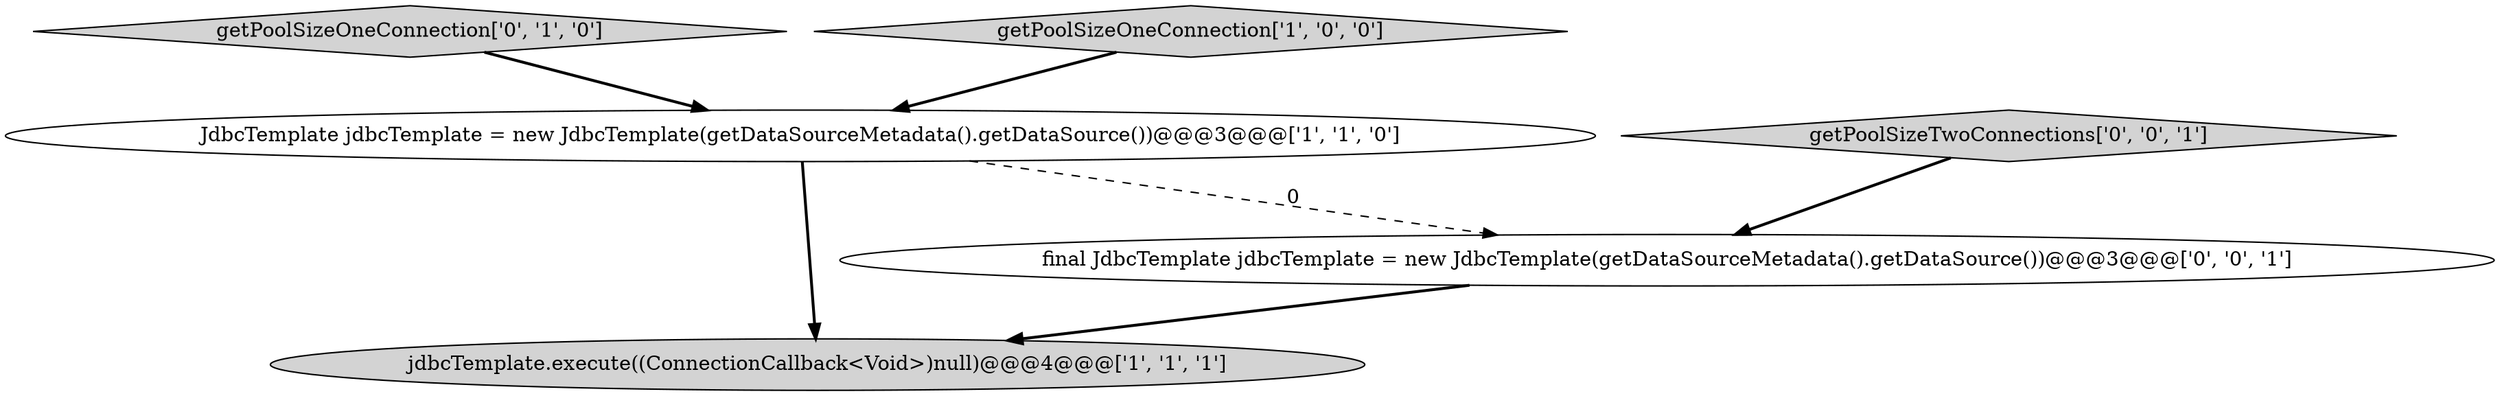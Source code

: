 digraph {
4 [style = filled, label = "final JdbcTemplate jdbcTemplate = new JdbcTemplate(getDataSourceMetadata().getDataSource())@@@3@@@['0', '0', '1']", fillcolor = white, shape = ellipse image = "AAA0AAABBB3BBB"];
0 [style = filled, label = "JdbcTemplate jdbcTemplate = new JdbcTemplate(getDataSourceMetadata().getDataSource())@@@3@@@['1', '1', '0']", fillcolor = white, shape = ellipse image = "AAA0AAABBB1BBB"];
3 [style = filled, label = "getPoolSizeOneConnection['0', '1', '0']", fillcolor = lightgray, shape = diamond image = "AAA0AAABBB2BBB"];
1 [style = filled, label = "jdbcTemplate.execute((ConnectionCallback<Void>)null)@@@4@@@['1', '1', '1']", fillcolor = lightgray, shape = ellipse image = "AAA0AAABBB1BBB"];
2 [style = filled, label = "getPoolSizeOneConnection['1', '0', '0']", fillcolor = lightgray, shape = diamond image = "AAA0AAABBB1BBB"];
5 [style = filled, label = "getPoolSizeTwoConnections['0', '0', '1']", fillcolor = lightgray, shape = diamond image = "AAA0AAABBB3BBB"];
4->1 [style = bold, label=""];
2->0 [style = bold, label=""];
5->4 [style = bold, label=""];
0->4 [style = dashed, label="0"];
0->1 [style = bold, label=""];
3->0 [style = bold, label=""];
}
